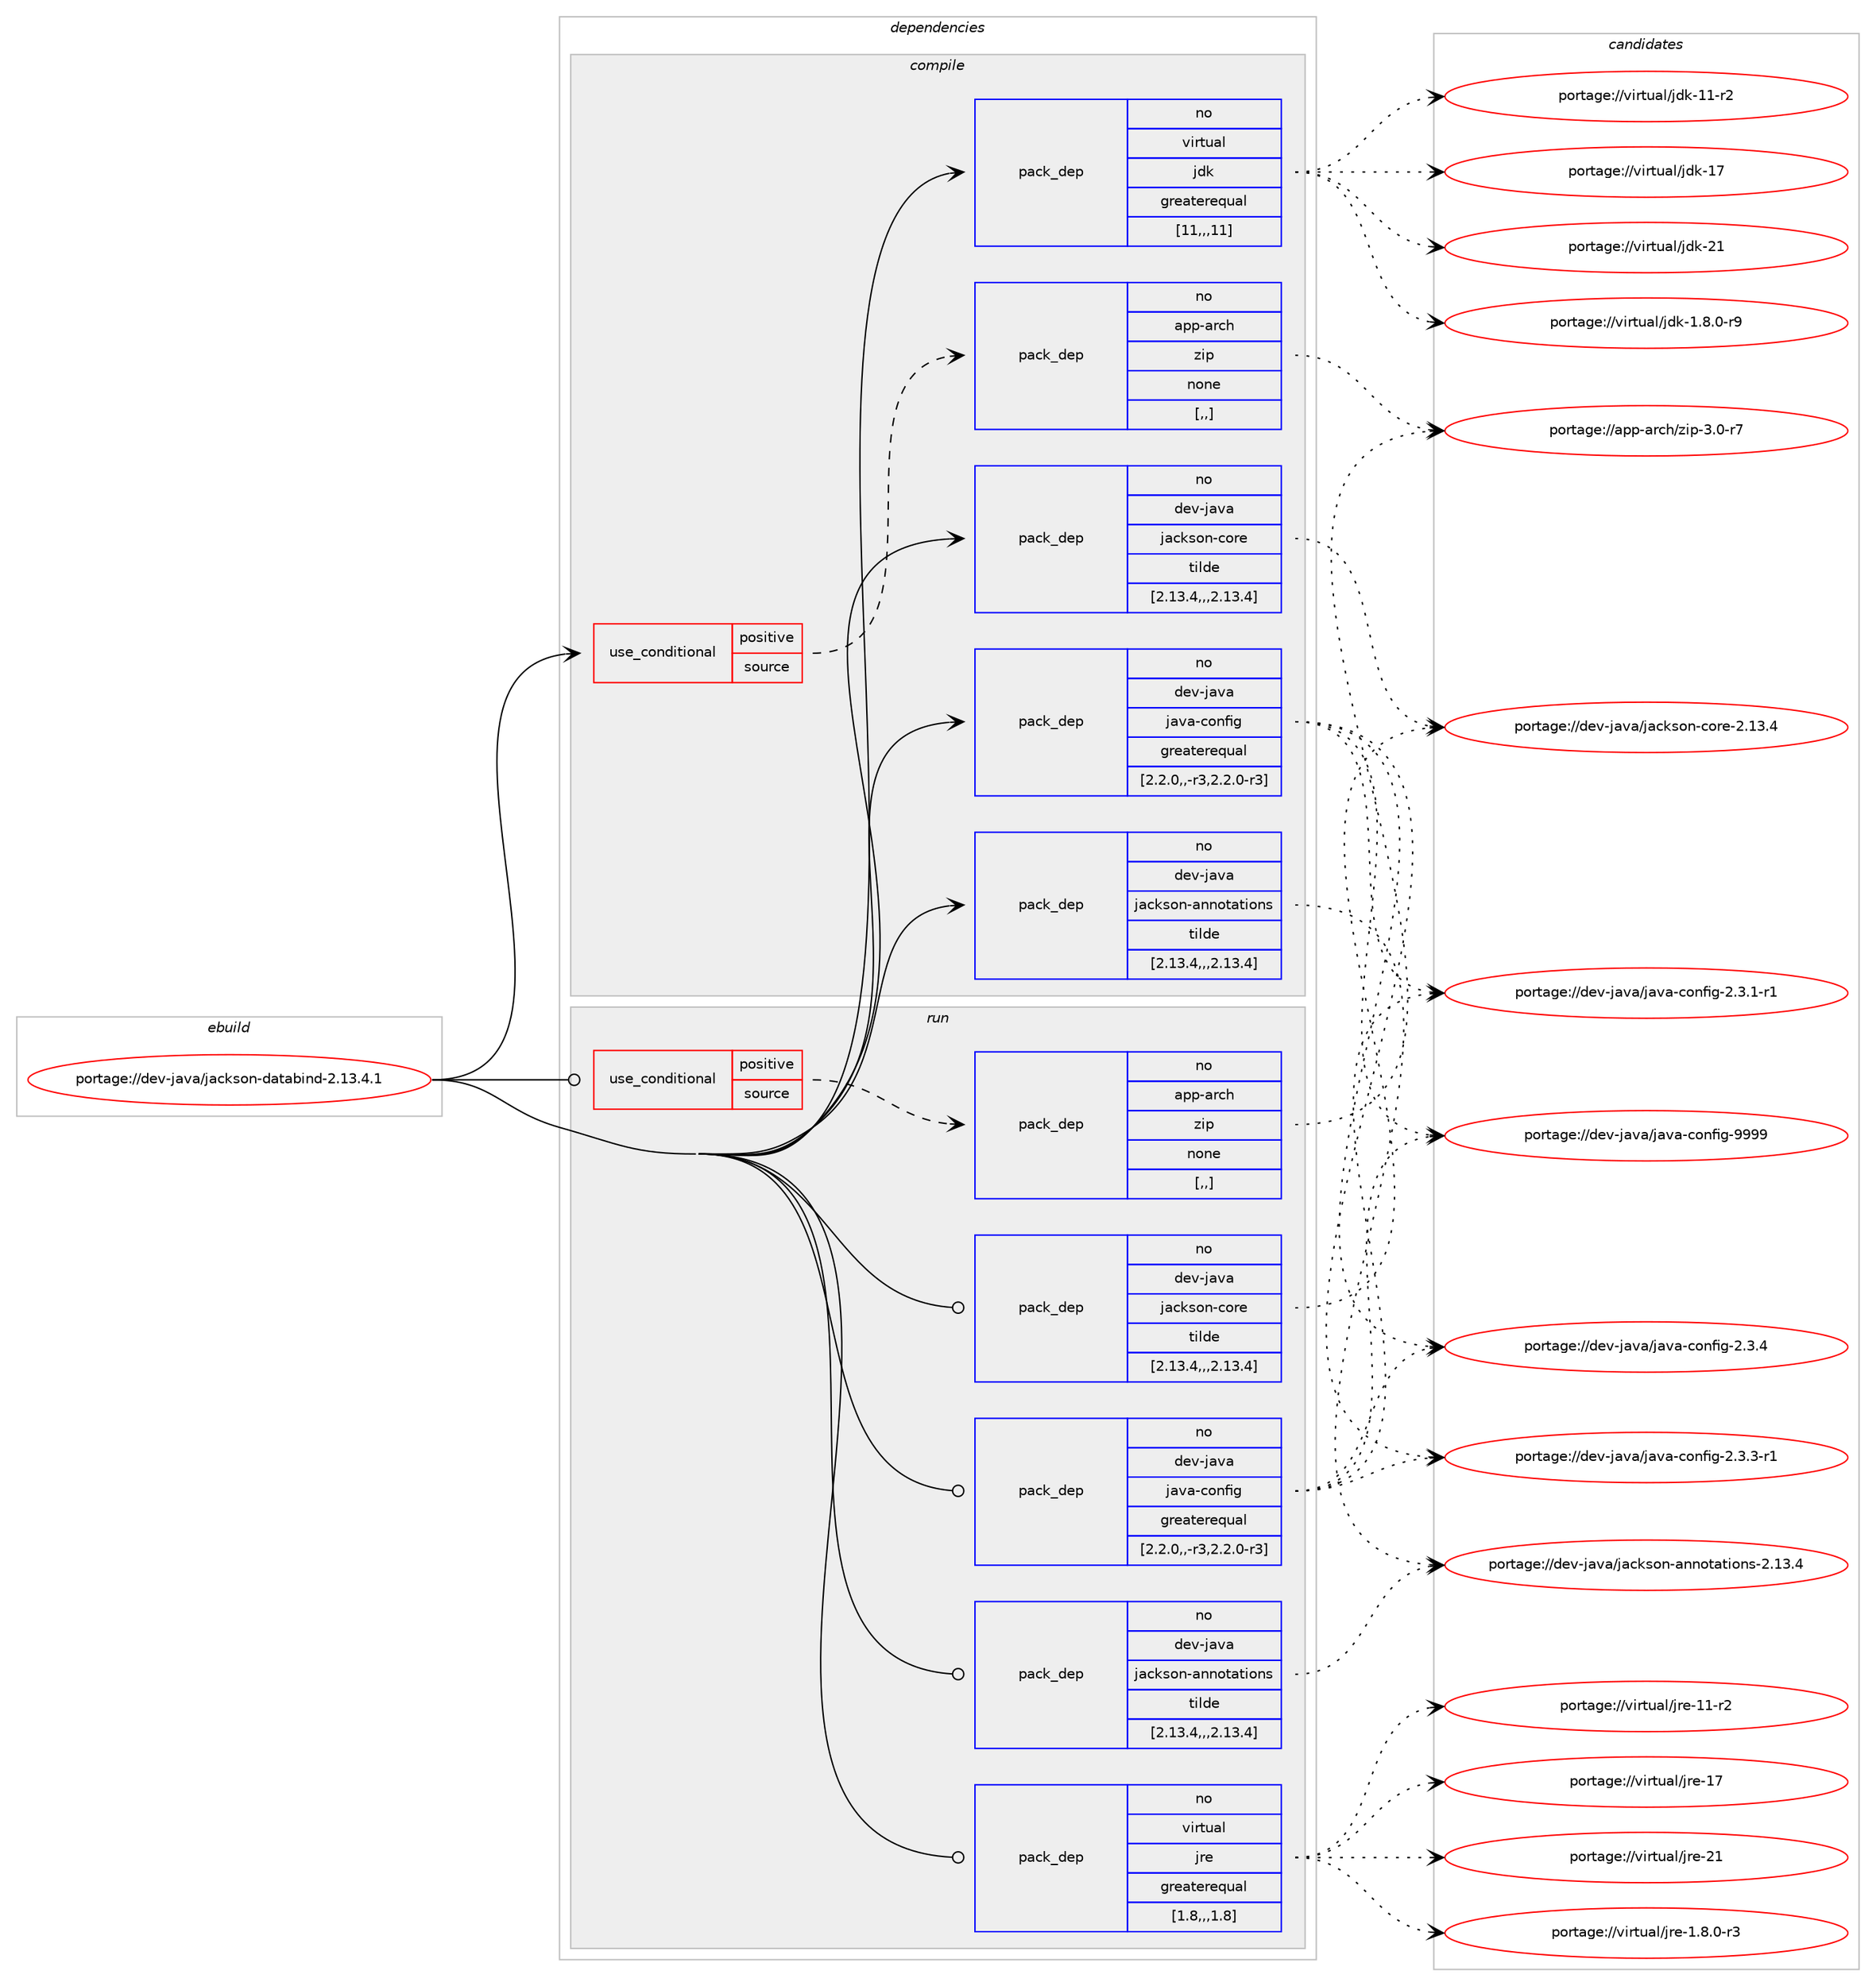 digraph prolog {

# *************
# Graph options
# *************

newrank=true;
concentrate=true;
compound=true;
graph [rankdir=LR,fontname=Helvetica,fontsize=10,ranksep=1.5];#, ranksep=2.5, nodesep=0.2];
edge  [arrowhead=vee];
node  [fontname=Helvetica,fontsize=10];

# **********
# The ebuild
# **********

subgraph cluster_leftcol {
color=gray;
rank=same;
label=<<i>ebuild</i>>;
id [label="portage://dev-java/jackson-databind-2.13.4.1", color=red, width=4, href="../dev-java/jackson-databind-2.13.4.1.svg"];
}

# ****************
# The dependencies
# ****************

subgraph cluster_midcol {
color=gray;
label=<<i>dependencies</i>>;
subgraph cluster_compile {
fillcolor="#eeeeee";
style=filled;
label=<<i>compile</i>>;
subgraph cond21166 {
dependency91925 [label=<<TABLE BORDER="0" CELLBORDER="1" CELLSPACING="0" CELLPADDING="4"><TR><TD ROWSPAN="3" CELLPADDING="10">use_conditional</TD></TR><TR><TD>positive</TD></TR><TR><TD>source</TD></TR></TABLE>>, shape=none, color=red];
subgraph pack69735 {
dependency91926 [label=<<TABLE BORDER="0" CELLBORDER="1" CELLSPACING="0" CELLPADDING="4" WIDTH="220"><TR><TD ROWSPAN="6" CELLPADDING="30">pack_dep</TD></TR><TR><TD WIDTH="110">no</TD></TR><TR><TD>app-arch</TD></TR><TR><TD>zip</TD></TR><TR><TD>none</TD></TR><TR><TD>[,,]</TD></TR></TABLE>>, shape=none, color=blue];
}
dependency91925:e -> dependency91926:w [weight=20,style="dashed",arrowhead="vee"];
}
id:e -> dependency91925:w [weight=20,style="solid",arrowhead="vee"];
subgraph pack69736 {
dependency91927 [label=<<TABLE BORDER="0" CELLBORDER="1" CELLSPACING="0" CELLPADDING="4" WIDTH="220"><TR><TD ROWSPAN="6" CELLPADDING="30">pack_dep</TD></TR><TR><TD WIDTH="110">no</TD></TR><TR><TD>dev-java</TD></TR><TR><TD>jackson-annotations</TD></TR><TR><TD>tilde</TD></TR><TR><TD>[2.13.4,,,2.13.4]</TD></TR></TABLE>>, shape=none, color=blue];
}
id:e -> dependency91927:w [weight=20,style="solid",arrowhead="vee"];
subgraph pack69737 {
dependency91928 [label=<<TABLE BORDER="0" CELLBORDER="1" CELLSPACING="0" CELLPADDING="4" WIDTH="220"><TR><TD ROWSPAN="6" CELLPADDING="30">pack_dep</TD></TR><TR><TD WIDTH="110">no</TD></TR><TR><TD>dev-java</TD></TR><TR><TD>jackson-core</TD></TR><TR><TD>tilde</TD></TR><TR><TD>[2.13.4,,,2.13.4]</TD></TR></TABLE>>, shape=none, color=blue];
}
id:e -> dependency91928:w [weight=20,style="solid",arrowhead="vee"];
subgraph pack69738 {
dependency91929 [label=<<TABLE BORDER="0" CELLBORDER="1" CELLSPACING="0" CELLPADDING="4" WIDTH="220"><TR><TD ROWSPAN="6" CELLPADDING="30">pack_dep</TD></TR><TR><TD WIDTH="110">no</TD></TR><TR><TD>dev-java</TD></TR><TR><TD>java-config</TD></TR><TR><TD>greaterequal</TD></TR><TR><TD>[2.2.0,,-r3,2.2.0-r3]</TD></TR></TABLE>>, shape=none, color=blue];
}
id:e -> dependency91929:w [weight=20,style="solid",arrowhead="vee"];
subgraph pack69739 {
dependency91930 [label=<<TABLE BORDER="0" CELLBORDER="1" CELLSPACING="0" CELLPADDING="4" WIDTH="220"><TR><TD ROWSPAN="6" CELLPADDING="30">pack_dep</TD></TR><TR><TD WIDTH="110">no</TD></TR><TR><TD>virtual</TD></TR><TR><TD>jdk</TD></TR><TR><TD>greaterequal</TD></TR><TR><TD>[11,,,11]</TD></TR></TABLE>>, shape=none, color=blue];
}
id:e -> dependency91930:w [weight=20,style="solid",arrowhead="vee"];
}
subgraph cluster_compileandrun {
fillcolor="#eeeeee";
style=filled;
label=<<i>compile and run</i>>;
}
subgraph cluster_run {
fillcolor="#eeeeee";
style=filled;
label=<<i>run</i>>;
subgraph cond21167 {
dependency91931 [label=<<TABLE BORDER="0" CELLBORDER="1" CELLSPACING="0" CELLPADDING="4"><TR><TD ROWSPAN="3" CELLPADDING="10">use_conditional</TD></TR><TR><TD>positive</TD></TR><TR><TD>source</TD></TR></TABLE>>, shape=none, color=red];
subgraph pack69740 {
dependency91932 [label=<<TABLE BORDER="0" CELLBORDER="1" CELLSPACING="0" CELLPADDING="4" WIDTH="220"><TR><TD ROWSPAN="6" CELLPADDING="30">pack_dep</TD></TR><TR><TD WIDTH="110">no</TD></TR><TR><TD>app-arch</TD></TR><TR><TD>zip</TD></TR><TR><TD>none</TD></TR><TR><TD>[,,]</TD></TR></TABLE>>, shape=none, color=blue];
}
dependency91931:e -> dependency91932:w [weight=20,style="dashed",arrowhead="vee"];
}
id:e -> dependency91931:w [weight=20,style="solid",arrowhead="odot"];
subgraph pack69741 {
dependency91933 [label=<<TABLE BORDER="0" CELLBORDER="1" CELLSPACING="0" CELLPADDING="4" WIDTH="220"><TR><TD ROWSPAN="6" CELLPADDING="30">pack_dep</TD></TR><TR><TD WIDTH="110">no</TD></TR><TR><TD>dev-java</TD></TR><TR><TD>jackson-annotations</TD></TR><TR><TD>tilde</TD></TR><TR><TD>[2.13.4,,,2.13.4]</TD></TR></TABLE>>, shape=none, color=blue];
}
id:e -> dependency91933:w [weight=20,style="solid",arrowhead="odot"];
subgraph pack69742 {
dependency91934 [label=<<TABLE BORDER="0" CELLBORDER="1" CELLSPACING="0" CELLPADDING="4" WIDTH="220"><TR><TD ROWSPAN="6" CELLPADDING="30">pack_dep</TD></TR><TR><TD WIDTH="110">no</TD></TR><TR><TD>dev-java</TD></TR><TR><TD>jackson-core</TD></TR><TR><TD>tilde</TD></TR><TR><TD>[2.13.4,,,2.13.4]</TD></TR></TABLE>>, shape=none, color=blue];
}
id:e -> dependency91934:w [weight=20,style="solid",arrowhead="odot"];
subgraph pack69743 {
dependency91935 [label=<<TABLE BORDER="0" CELLBORDER="1" CELLSPACING="0" CELLPADDING="4" WIDTH="220"><TR><TD ROWSPAN="6" CELLPADDING="30">pack_dep</TD></TR><TR><TD WIDTH="110">no</TD></TR><TR><TD>dev-java</TD></TR><TR><TD>java-config</TD></TR><TR><TD>greaterequal</TD></TR><TR><TD>[2.2.0,,-r3,2.2.0-r3]</TD></TR></TABLE>>, shape=none, color=blue];
}
id:e -> dependency91935:w [weight=20,style="solid",arrowhead="odot"];
subgraph pack69744 {
dependency91936 [label=<<TABLE BORDER="0" CELLBORDER="1" CELLSPACING="0" CELLPADDING="4" WIDTH="220"><TR><TD ROWSPAN="6" CELLPADDING="30">pack_dep</TD></TR><TR><TD WIDTH="110">no</TD></TR><TR><TD>virtual</TD></TR><TR><TD>jre</TD></TR><TR><TD>greaterequal</TD></TR><TR><TD>[1.8,,,1.8]</TD></TR></TABLE>>, shape=none, color=blue];
}
id:e -> dependency91936:w [weight=20,style="solid",arrowhead="odot"];
}
}

# **************
# The candidates
# **************

subgraph cluster_choices {
rank=same;
color=gray;
label=<<i>candidates</i>>;

subgraph choice69735 {
color=black;
nodesep=1;
choice9711211245971149910447122105112455146484511455 [label="portage://app-arch/zip-3.0-r7", color=red, width=4,href="../app-arch/zip-3.0-r7.svg"];
dependency91926:e -> choice9711211245971149910447122105112455146484511455:w [style=dotted,weight="100"];
}
subgraph choice69736 {
color=black;
nodesep=1;
choice10010111845106971189747106979910711511111045971101101111169711610511111011545504649514652 [label="portage://dev-java/jackson-annotations-2.13.4", color=red, width=4,href="../dev-java/jackson-annotations-2.13.4.svg"];
dependency91927:e -> choice10010111845106971189747106979910711511111045971101101111169711610511111011545504649514652:w [style=dotted,weight="100"];
}
subgraph choice69737 {
color=black;
nodesep=1;
choice100101118451069711897471069799107115111110459911111410145504649514652 [label="portage://dev-java/jackson-core-2.13.4", color=red, width=4,href="../dev-java/jackson-core-2.13.4.svg"];
dependency91928:e -> choice100101118451069711897471069799107115111110459911111410145504649514652:w [style=dotted,weight="100"];
}
subgraph choice69738 {
color=black;
nodesep=1;
choice10010111845106971189747106971189745991111101021051034550465146494511449 [label="portage://dev-java/java-config-2.3.1-r1", color=red, width=4,href="../dev-java/java-config-2.3.1-r1.svg"];
choice10010111845106971189747106971189745991111101021051034550465146514511449 [label="portage://dev-java/java-config-2.3.3-r1", color=red, width=4,href="../dev-java/java-config-2.3.3-r1.svg"];
choice1001011184510697118974710697118974599111110102105103455046514652 [label="portage://dev-java/java-config-2.3.4", color=red, width=4,href="../dev-java/java-config-2.3.4.svg"];
choice10010111845106971189747106971189745991111101021051034557575757 [label="portage://dev-java/java-config-9999", color=red, width=4,href="../dev-java/java-config-9999.svg"];
dependency91929:e -> choice10010111845106971189747106971189745991111101021051034550465146494511449:w [style=dotted,weight="100"];
dependency91929:e -> choice10010111845106971189747106971189745991111101021051034550465146514511449:w [style=dotted,weight="100"];
dependency91929:e -> choice1001011184510697118974710697118974599111110102105103455046514652:w [style=dotted,weight="100"];
dependency91929:e -> choice10010111845106971189747106971189745991111101021051034557575757:w [style=dotted,weight="100"];
}
subgraph choice69739 {
color=black;
nodesep=1;
choice11810511411611797108471061001074549465646484511457 [label="portage://virtual/jdk-1.8.0-r9", color=red, width=4,href="../virtual/jdk-1.8.0-r9.svg"];
choice11810511411611797108471061001074549494511450 [label="portage://virtual/jdk-11-r2", color=red, width=4,href="../virtual/jdk-11-r2.svg"];
choice1181051141161179710847106100107454955 [label="portage://virtual/jdk-17", color=red, width=4,href="../virtual/jdk-17.svg"];
choice1181051141161179710847106100107455049 [label="portage://virtual/jdk-21", color=red, width=4,href="../virtual/jdk-21.svg"];
dependency91930:e -> choice11810511411611797108471061001074549465646484511457:w [style=dotted,weight="100"];
dependency91930:e -> choice11810511411611797108471061001074549494511450:w [style=dotted,weight="100"];
dependency91930:e -> choice1181051141161179710847106100107454955:w [style=dotted,weight="100"];
dependency91930:e -> choice1181051141161179710847106100107455049:w [style=dotted,weight="100"];
}
subgraph choice69740 {
color=black;
nodesep=1;
choice9711211245971149910447122105112455146484511455 [label="portage://app-arch/zip-3.0-r7", color=red, width=4,href="../app-arch/zip-3.0-r7.svg"];
dependency91932:e -> choice9711211245971149910447122105112455146484511455:w [style=dotted,weight="100"];
}
subgraph choice69741 {
color=black;
nodesep=1;
choice10010111845106971189747106979910711511111045971101101111169711610511111011545504649514652 [label="portage://dev-java/jackson-annotations-2.13.4", color=red, width=4,href="../dev-java/jackson-annotations-2.13.4.svg"];
dependency91933:e -> choice10010111845106971189747106979910711511111045971101101111169711610511111011545504649514652:w [style=dotted,weight="100"];
}
subgraph choice69742 {
color=black;
nodesep=1;
choice100101118451069711897471069799107115111110459911111410145504649514652 [label="portage://dev-java/jackson-core-2.13.4", color=red, width=4,href="../dev-java/jackson-core-2.13.4.svg"];
dependency91934:e -> choice100101118451069711897471069799107115111110459911111410145504649514652:w [style=dotted,weight="100"];
}
subgraph choice69743 {
color=black;
nodesep=1;
choice10010111845106971189747106971189745991111101021051034550465146494511449 [label="portage://dev-java/java-config-2.3.1-r1", color=red, width=4,href="../dev-java/java-config-2.3.1-r1.svg"];
choice10010111845106971189747106971189745991111101021051034550465146514511449 [label="portage://dev-java/java-config-2.3.3-r1", color=red, width=4,href="../dev-java/java-config-2.3.3-r1.svg"];
choice1001011184510697118974710697118974599111110102105103455046514652 [label="portage://dev-java/java-config-2.3.4", color=red, width=4,href="../dev-java/java-config-2.3.4.svg"];
choice10010111845106971189747106971189745991111101021051034557575757 [label="portage://dev-java/java-config-9999", color=red, width=4,href="../dev-java/java-config-9999.svg"];
dependency91935:e -> choice10010111845106971189747106971189745991111101021051034550465146494511449:w [style=dotted,weight="100"];
dependency91935:e -> choice10010111845106971189747106971189745991111101021051034550465146514511449:w [style=dotted,weight="100"];
dependency91935:e -> choice1001011184510697118974710697118974599111110102105103455046514652:w [style=dotted,weight="100"];
dependency91935:e -> choice10010111845106971189747106971189745991111101021051034557575757:w [style=dotted,weight="100"];
}
subgraph choice69744 {
color=black;
nodesep=1;
choice11810511411611797108471061141014549465646484511451 [label="portage://virtual/jre-1.8.0-r3", color=red, width=4,href="../virtual/jre-1.8.0-r3.svg"];
choice11810511411611797108471061141014549494511450 [label="portage://virtual/jre-11-r2", color=red, width=4,href="../virtual/jre-11-r2.svg"];
choice1181051141161179710847106114101454955 [label="portage://virtual/jre-17", color=red, width=4,href="../virtual/jre-17.svg"];
choice1181051141161179710847106114101455049 [label="portage://virtual/jre-21", color=red, width=4,href="../virtual/jre-21.svg"];
dependency91936:e -> choice11810511411611797108471061141014549465646484511451:w [style=dotted,weight="100"];
dependency91936:e -> choice11810511411611797108471061141014549494511450:w [style=dotted,weight="100"];
dependency91936:e -> choice1181051141161179710847106114101454955:w [style=dotted,weight="100"];
dependency91936:e -> choice1181051141161179710847106114101455049:w [style=dotted,weight="100"];
}
}

}
